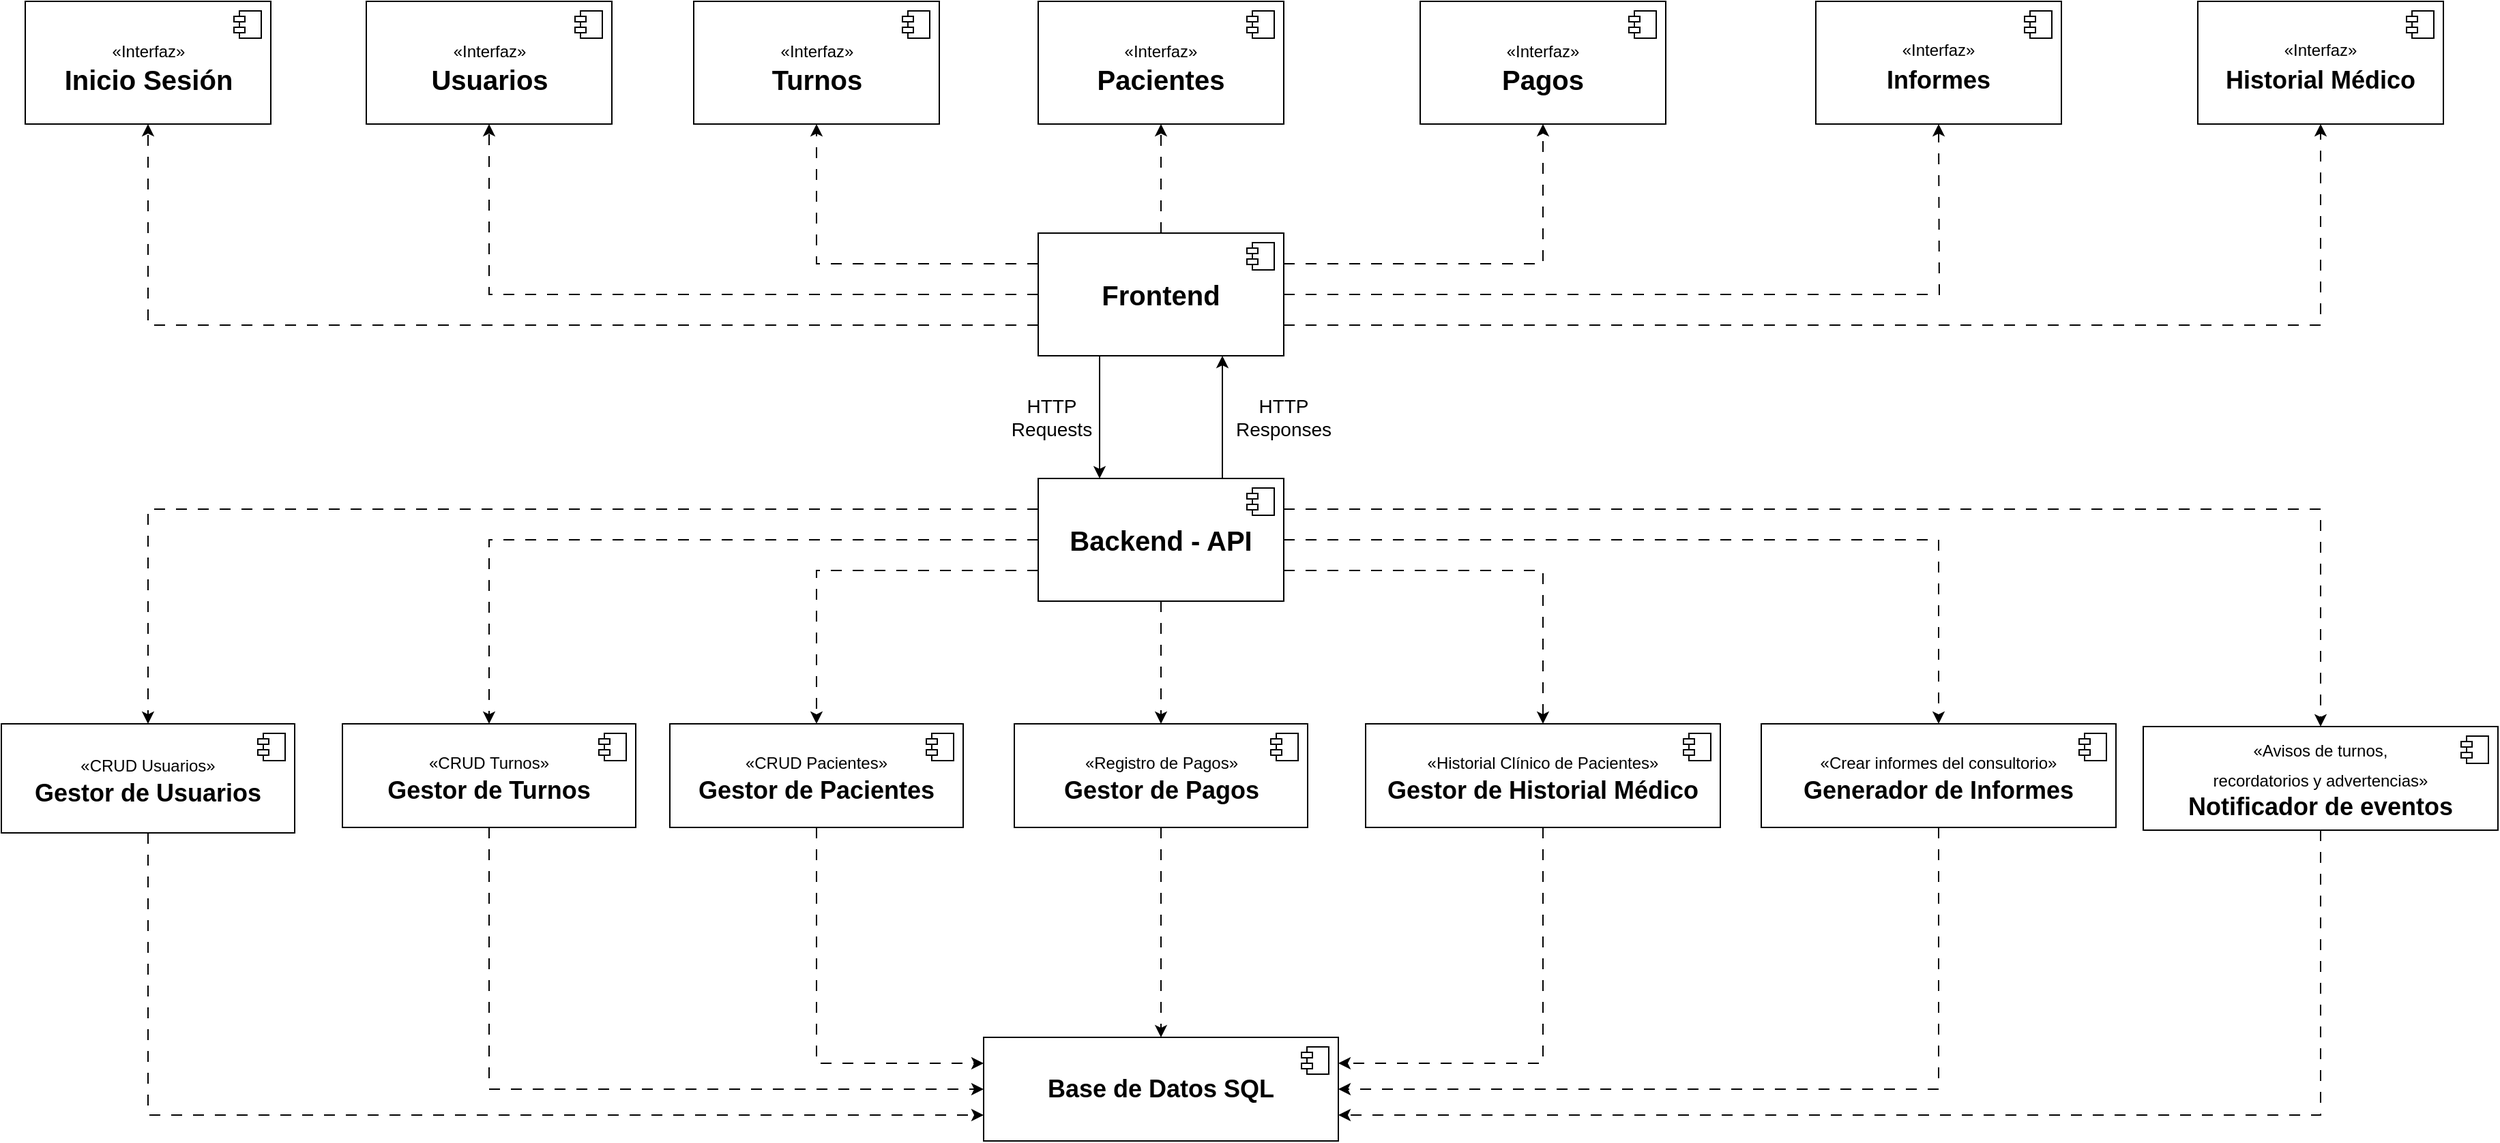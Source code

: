 <mxfile version="27.1.6">
  <diagram name="Page-1" id="QHCF9B_BCLrVfnKz7jCO">
    <mxGraphModel dx="2864" dy="2288" grid="1" gridSize="10" guides="1" tooltips="1" connect="1" arrows="1" fold="1" page="1" pageScale="1" pageWidth="827" pageHeight="1169" math="0" shadow="0">
      <root>
        <mxCell id="0" />
        <mxCell id="1" parent="0" />
        <mxCell id="VLgTD3HWKB6ehxr9sljP-5" style="edgeStyle=orthogonalEdgeStyle;rounded=0;orthogonalLoop=1;jettySize=auto;html=1;exitX=0.25;exitY=1;exitDx=0;exitDy=0;entryX=0.25;entryY=0;entryDx=0;entryDy=0;" parent="1" source="VLgTD3HWKB6ehxr9sljP-1" target="VLgTD3HWKB6ehxr9sljP-3" edge="1">
          <mxGeometry relative="1" as="geometry" />
        </mxCell>
        <mxCell id="Yy3C_LCowmV5R9xIxa9S-29" style="edgeStyle=orthogonalEdgeStyle;rounded=0;orthogonalLoop=1;jettySize=auto;html=1;exitX=0;exitY=0.75;exitDx=0;exitDy=0;entryX=0.5;entryY=1;entryDx=0;entryDy=0;dashed=1;dashPattern=8 8;" edge="1" parent="1" source="VLgTD3HWKB6ehxr9sljP-1" target="Yy3C_LCowmV5R9xIxa9S-2">
          <mxGeometry relative="1" as="geometry" />
        </mxCell>
        <mxCell id="Yy3C_LCowmV5R9xIxa9S-30" style="edgeStyle=orthogonalEdgeStyle;rounded=0;orthogonalLoop=1;jettySize=auto;html=1;exitX=0;exitY=0.5;exitDx=0;exitDy=0;entryX=0.5;entryY=1;entryDx=0;entryDy=0;dashed=1;dashPattern=8 8;" edge="1" parent="1" source="VLgTD3HWKB6ehxr9sljP-1" target="Yy3C_LCowmV5R9xIxa9S-5">
          <mxGeometry relative="1" as="geometry" />
        </mxCell>
        <mxCell id="Yy3C_LCowmV5R9xIxa9S-31" style="edgeStyle=orthogonalEdgeStyle;rounded=0;orthogonalLoop=1;jettySize=auto;html=1;exitX=0;exitY=0.25;exitDx=0;exitDy=0;entryX=0.5;entryY=1;entryDx=0;entryDy=0;dashed=1;dashPattern=8 8;" edge="1" parent="1" source="VLgTD3HWKB6ehxr9sljP-1" target="Yy3C_LCowmV5R9xIxa9S-7">
          <mxGeometry relative="1" as="geometry" />
        </mxCell>
        <mxCell id="Yy3C_LCowmV5R9xIxa9S-32" style="edgeStyle=orthogonalEdgeStyle;rounded=0;orthogonalLoop=1;jettySize=auto;html=1;exitX=0.5;exitY=0;exitDx=0;exitDy=0;entryX=0.5;entryY=1;entryDx=0;entryDy=0;dashed=1;dashPattern=8 8;" edge="1" parent="1" source="VLgTD3HWKB6ehxr9sljP-1" target="Yy3C_LCowmV5R9xIxa9S-14">
          <mxGeometry relative="1" as="geometry" />
        </mxCell>
        <mxCell id="Yy3C_LCowmV5R9xIxa9S-33" style="edgeStyle=orthogonalEdgeStyle;rounded=0;orthogonalLoop=1;jettySize=auto;html=1;exitX=1;exitY=0.25;exitDx=0;exitDy=0;entryX=0.5;entryY=1;entryDx=0;entryDy=0;dashed=1;dashPattern=8 8;" edge="1" parent="1" source="VLgTD3HWKB6ehxr9sljP-1" target="Yy3C_LCowmV5R9xIxa9S-18">
          <mxGeometry relative="1" as="geometry" />
        </mxCell>
        <mxCell id="Yy3C_LCowmV5R9xIxa9S-34" style="edgeStyle=orthogonalEdgeStyle;rounded=0;orthogonalLoop=1;jettySize=auto;html=1;exitX=1;exitY=0.5;exitDx=0;exitDy=0;entryX=0.5;entryY=1;entryDx=0;entryDy=0;dashed=1;dashPattern=8 8;" edge="1" parent="1" source="VLgTD3HWKB6ehxr9sljP-1">
          <mxGeometry relative="1" as="geometry">
            <mxPoint x="970" y="-40" as="targetPoint" />
          </mxGeometry>
        </mxCell>
        <mxCell id="Yy3C_LCowmV5R9xIxa9S-35" style="edgeStyle=orthogonalEdgeStyle;rounded=0;orthogonalLoop=1;jettySize=auto;html=1;exitX=1;exitY=0.75;exitDx=0;exitDy=0;entryX=0.5;entryY=1;entryDx=0;entryDy=0;dashed=1;dashPattern=8 8;" edge="1" parent="1" source="VLgTD3HWKB6ehxr9sljP-1" target="Yy3C_LCowmV5R9xIxa9S-20">
          <mxGeometry relative="1" as="geometry" />
        </mxCell>
        <mxCell id="VLgTD3HWKB6ehxr9sljP-1" value="&lt;font style=&quot;font-size: 20px;&quot;&gt;&lt;b&gt;Frontend&lt;/b&gt;&lt;/font&gt;" style="html=1;dropTarget=0;whiteSpace=wrap;" parent="1" vertex="1">
          <mxGeometry x="310" y="40" width="180" height="90" as="geometry" />
        </mxCell>
        <mxCell id="VLgTD3HWKB6ehxr9sljP-2" value="" style="shape=module;jettyWidth=8;jettyHeight=4;" parent="VLgTD3HWKB6ehxr9sljP-1" vertex="1">
          <mxGeometry x="1" width="20" height="20" relative="1" as="geometry">
            <mxPoint x="-27" y="7" as="offset" />
          </mxGeometry>
        </mxCell>
        <mxCell id="VLgTD3HWKB6ehxr9sljP-9" style="edgeStyle=orthogonalEdgeStyle;rounded=0;orthogonalLoop=1;jettySize=auto;html=1;exitX=0.75;exitY=0;exitDx=0;exitDy=0;entryX=0.75;entryY=1;entryDx=0;entryDy=0;" parent="1" source="VLgTD3HWKB6ehxr9sljP-3" target="VLgTD3HWKB6ehxr9sljP-1" edge="1">
          <mxGeometry relative="1" as="geometry" />
        </mxCell>
        <mxCell id="VLgTD3HWKB6ehxr9sljP-13" style="edgeStyle=orthogonalEdgeStyle;rounded=0;orthogonalLoop=1;jettySize=auto;html=1;exitX=0;exitY=0.25;exitDx=0;exitDy=0;entryX=0.5;entryY=0;entryDx=0;entryDy=0;dashed=1;dashPattern=8 8;" parent="1" source="VLgTD3HWKB6ehxr9sljP-3" target="VLgTD3HWKB6ehxr9sljP-10" edge="1">
          <mxGeometry relative="1" as="geometry" />
        </mxCell>
        <mxCell id="VLgTD3HWKB6ehxr9sljP-16" style="edgeStyle=orthogonalEdgeStyle;rounded=0;orthogonalLoop=1;jettySize=auto;html=1;exitX=0;exitY=0.5;exitDx=0;exitDy=0;entryX=0.5;entryY=0;entryDx=0;entryDy=0;dashed=1;dashPattern=8 8;" parent="1" source="VLgTD3HWKB6ehxr9sljP-3" target="VLgTD3HWKB6ehxr9sljP-14" edge="1">
          <mxGeometry relative="1" as="geometry" />
        </mxCell>
        <mxCell id="VLgTD3HWKB6ehxr9sljP-19" style="edgeStyle=orthogonalEdgeStyle;rounded=0;orthogonalLoop=1;jettySize=auto;html=1;exitX=0;exitY=0.75;exitDx=0;exitDy=0;entryX=0.5;entryY=0;entryDx=0;entryDy=0;dashed=1;dashPattern=8 8;" parent="1" source="VLgTD3HWKB6ehxr9sljP-3" target="VLgTD3HWKB6ehxr9sljP-17" edge="1">
          <mxGeometry relative="1" as="geometry" />
        </mxCell>
        <mxCell id="VLgTD3HWKB6ehxr9sljP-22" style="edgeStyle=orthogonalEdgeStyle;rounded=0;orthogonalLoop=1;jettySize=auto;html=1;exitX=0.5;exitY=1;exitDx=0;exitDy=0;entryX=0.5;entryY=0;entryDx=0;entryDy=0;dashed=1;dashPattern=8 8;" parent="1" source="VLgTD3HWKB6ehxr9sljP-3" target="VLgTD3HWKB6ehxr9sljP-20" edge="1">
          <mxGeometry relative="1" as="geometry" />
        </mxCell>
        <mxCell id="VLgTD3HWKB6ehxr9sljP-25" style="edgeStyle=orthogonalEdgeStyle;rounded=0;orthogonalLoop=1;jettySize=auto;html=1;exitX=1;exitY=0.75;exitDx=0;exitDy=0;entryX=0.5;entryY=0;entryDx=0;entryDy=0;dashed=1;dashPattern=8 8;" parent="1" source="VLgTD3HWKB6ehxr9sljP-3" target="VLgTD3HWKB6ehxr9sljP-23" edge="1">
          <mxGeometry relative="1" as="geometry" />
        </mxCell>
        <mxCell id="VLgTD3HWKB6ehxr9sljP-28" style="edgeStyle=orthogonalEdgeStyle;rounded=0;orthogonalLoop=1;jettySize=auto;html=1;exitX=1;exitY=0.5;exitDx=0;exitDy=0;entryX=0.5;entryY=0;entryDx=0;entryDy=0;dashed=1;dashPattern=8 8;" parent="1" source="VLgTD3HWKB6ehxr9sljP-3" target="VLgTD3HWKB6ehxr9sljP-26" edge="1">
          <mxGeometry relative="1" as="geometry" />
        </mxCell>
        <mxCell id="VLgTD3HWKB6ehxr9sljP-31" style="edgeStyle=orthogonalEdgeStyle;rounded=0;orthogonalLoop=1;jettySize=auto;html=1;exitX=1;exitY=0.25;exitDx=0;exitDy=0;entryX=0.5;entryY=0;entryDx=0;entryDy=0;dashed=1;dashPattern=8 8;" parent="1" source="VLgTD3HWKB6ehxr9sljP-3" target="VLgTD3HWKB6ehxr9sljP-29" edge="1">
          <mxGeometry relative="1" as="geometry" />
        </mxCell>
        <mxCell id="VLgTD3HWKB6ehxr9sljP-3" value="&lt;font style=&quot;font-size: 20px;&quot;&gt;&lt;b&gt;Backend - API&lt;/b&gt;&lt;/font&gt;" style="html=1;dropTarget=0;whiteSpace=wrap;" parent="1" vertex="1">
          <mxGeometry x="310" y="220" width="180" height="90" as="geometry" />
        </mxCell>
        <mxCell id="VLgTD3HWKB6ehxr9sljP-4" value="" style="shape=module;jettyWidth=8;jettyHeight=4;" parent="VLgTD3HWKB6ehxr9sljP-3" vertex="1">
          <mxGeometry x="1" width="20" height="20" relative="1" as="geometry">
            <mxPoint x="-27" y="7" as="offset" />
          </mxGeometry>
        </mxCell>
        <mxCell id="VLgTD3HWKB6ehxr9sljP-6" value="&lt;font style=&quot;font-size: 14px;&quot;&gt;HTTP Requests&lt;/font&gt;" style="text;html=1;align=center;verticalAlign=middle;whiteSpace=wrap;rounded=0;" parent="1" vertex="1">
          <mxGeometry x="280" y="160" width="80" height="30" as="geometry" />
        </mxCell>
        <mxCell id="VLgTD3HWKB6ehxr9sljP-8" value="&lt;font style=&quot;font-size: 14px;&quot;&gt;HTTP Responses&lt;/font&gt;" style="text;html=1;align=center;verticalAlign=middle;whiteSpace=wrap;rounded=0;" parent="1" vertex="1">
          <mxGeometry x="450" y="160" width="80" height="30" as="geometry" />
        </mxCell>
        <mxCell id="VLgTD3HWKB6ehxr9sljP-36" style="edgeStyle=orthogonalEdgeStyle;rounded=0;orthogonalLoop=1;jettySize=auto;html=1;exitX=0.5;exitY=1;exitDx=0;exitDy=0;entryX=0;entryY=0.75;entryDx=0;entryDy=0;dashed=1;dashPattern=8 8;" parent="1" source="VLgTD3HWKB6ehxr9sljP-10" target="VLgTD3HWKB6ehxr9sljP-34" edge="1">
          <mxGeometry relative="1" as="geometry" />
        </mxCell>
        <mxCell id="VLgTD3HWKB6ehxr9sljP-10" value="&lt;font style=&quot;font-size: 18px;&quot;&gt;&lt;span style=&quot;font-size: 12px;&quot;&gt;«CRUD Usuarios»&lt;/span&gt;&lt;br style=&quot;font-size: 12px;&quot;&gt;&lt;b style=&quot;&quot;&gt;Gestor de Usuarios&lt;/b&gt;&lt;/font&gt;" style="html=1;dropTarget=0;whiteSpace=wrap;" parent="1" vertex="1">
          <mxGeometry x="-450" y="400" width="215" height="80" as="geometry" />
        </mxCell>
        <mxCell id="VLgTD3HWKB6ehxr9sljP-11" value="" style="shape=module;jettyWidth=8;jettyHeight=4;" parent="VLgTD3HWKB6ehxr9sljP-10" vertex="1">
          <mxGeometry x="1" width="20" height="20" relative="1" as="geometry">
            <mxPoint x="-27" y="7" as="offset" />
          </mxGeometry>
        </mxCell>
        <mxCell id="VLgTD3HWKB6ehxr9sljP-37" style="edgeStyle=orthogonalEdgeStyle;rounded=0;orthogonalLoop=1;jettySize=auto;html=1;exitX=0.5;exitY=1;exitDx=0;exitDy=0;entryX=0;entryY=0.5;entryDx=0;entryDy=0;dashed=1;dashPattern=8 8;" parent="1" source="VLgTD3HWKB6ehxr9sljP-14" target="VLgTD3HWKB6ehxr9sljP-34" edge="1">
          <mxGeometry relative="1" as="geometry" />
        </mxCell>
        <mxCell id="VLgTD3HWKB6ehxr9sljP-14" value="&lt;font style=&quot;font-size: 18px;&quot;&gt;&lt;span style=&quot;font-size: 12px;&quot;&gt;«CRUD Turnos»&lt;/span&gt;&lt;br style=&quot;font-size: 12px;&quot;&gt;&lt;b style=&quot;&quot;&gt;Gestor de Turnos&lt;/b&gt;&lt;/font&gt;" style="html=1;dropTarget=0;whiteSpace=wrap;" parent="1" vertex="1">
          <mxGeometry x="-200" y="400" width="215" height="76" as="geometry" />
        </mxCell>
        <mxCell id="VLgTD3HWKB6ehxr9sljP-15" value="" style="shape=module;jettyWidth=8;jettyHeight=4;" parent="VLgTD3HWKB6ehxr9sljP-14" vertex="1">
          <mxGeometry x="1" width="20" height="20" relative="1" as="geometry">
            <mxPoint x="-27" y="7" as="offset" />
          </mxGeometry>
        </mxCell>
        <mxCell id="VLgTD3HWKB6ehxr9sljP-38" style="edgeStyle=orthogonalEdgeStyle;rounded=0;orthogonalLoop=1;jettySize=auto;html=1;exitX=0.5;exitY=1;exitDx=0;exitDy=0;entryX=0;entryY=0.25;entryDx=0;entryDy=0;dashed=1;dashPattern=8 8;" parent="1" source="VLgTD3HWKB6ehxr9sljP-17" target="VLgTD3HWKB6ehxr9sljP-34" edge="1">
          <mxGeometry relative="1" as="geometry" />
        </mxCell>
        <mxCell id="VLgTD3HWKB6ehxr9sljP-17" value="&lt;font style=&quot;font-size: 18px;&quot;&gt;&lt;span style=&quot;font-size: 12px;&quot;&gt;«CRUD Pacientes»&lt;/span&gt;&lt;br style=&quot;font-size: 12px;&quot;&gt;&lt;b style=&quot;&quot;&gt;Gestor de Pacientes&lt;/b&gt;&lt;/font&gt;" style="html=1;dropTarget=0;whiteSpace=wrap;" parent="1" vertex="1">
          <mxGeometry x="40" y="400" width="215" height="76" as="geometry" />
        </mxCell>
        <mxCell id="VLgTD3HWKB6ehxr9sljP-18" value="" style="shape=module;jettyWidth=8;jettyHeight=4;" parent="VLgTD3HWKB6ehxr9sljP-17" vertex="1">
          <mxGeometry x="1" width="20" height="20" relative="1" as="geometry">
            <mxPoint x="-27" y="7" as="offset" />
          </mxGeometry>
        </mxCell>
        <mxCell id="VLgTD3HWKB6ehxr9sljP-39" style="edgeStyle=orthogonalEdgeStyle;rounded=0;orthogonalLoop=1;jettySize=auto;html=1;exitX=0.5;exitY=1;exitDx=0;exitDy=0;entryX=0.5;entryY=0;entryDx=0;entryDy=0;dashed=1;dashPattern=8 8;" parent="1" source="VLgTD3HWKB6ehxr9sljP-20" target="VLgTD3HWKB6ehxr9sljP-34" edge="1">
          <mxGeometry relative="1" as="geometry" />
        </mxCell>
        <mxCell id="VLgTD3HWKB6ehxr9sljP-20" value="&lt;font style=&quot;font-size: 18px;&quot;&gt;&lt;span style=&quot;font-size: 12px;&quot;&gt;«Registro de Pagos»&lt;/span&gt;&lt;br style=&quot;font-size: 12px;&quot;&gt;&lt;b style=&quot;&quot;&gt;Gestor de Pagos&lt;/b&gt;&lt;/font&gt;" style="html=1;dropTarget=0;whiteSpace=wrap;" parent="1" vertex="1">
          <mxGeometry x="292.5" y="400" width="215" height="76" as="geometry" />
        </mxCell>
        <mxCell id="VLgTD3HWKB6ehxr9sljP-21" value="" style="shape=module;jettyWidth=8;jettyHeight=4;" parent="VLgTD3HWKB6ehxr9sljP-20" vertex="1">
          <mxGeometry x="1" width="20" height="20" relative="1" as="geometry">
            <mxPoint x="-27" y="7" as="offset" />
          </mxGeometry>
        </mxCell>
        <mxCell id="VLgTD3HWKB6ehxr9sljP-40" style="edgeStyle=orthogonalEdgeStyle;rounded=0;orthogonalLoop=1;jettySize=auto;html=1;exitX=0.5;exitY=1;exitDx=0;exitDy=0;entryX=1;entryY=0.25;entryDx=0;entryDy=0;dashed=1;dashPattern=8 8;" parent="1" source="VLgTD3HWKB6ehxr9sljP-23" target="VLgTD3HWKB6ehxr9sljP-34" edge="1">
          <mxGeometry relative="1" as="geometry" />
        </mxCell>
        <mxCell id="VLgTD3HWKB6ehxr9sljP-23" value="&lt;font style=&quot;font-size: 18px;&quot;&gt;&lt;span style=&quot;font-size: 12px;&quot;&gt;«Historial Clínico de Pacientes»&lt;/span&gt;&lt;br style=&quot;font-size: 12px;&quot;&gt;&lt;b style=&quot;&quot;&gt;Gestor de Historial Médico&lt;/b&gt;&lt;/font&gt;" style="html=1;dropTarget=0;whiteSpace=wrap;" parent="1" vertex="1">
          <mxGeometry x="550" y="400" width="260" height="76" as="geometry" />
        </mxCell>
        <mxCell id="VLgTD3HWKB6ehxr9sljP-24" value="" style="shape=module;jettyWidth=8;jettyHeight=4;" parent="VLgTD3HWKB6ehxr9sljP-23" vertex="1">
          <mxGeometry x="1" width="20" height="20" relative="1" as="geometry">
            <mxPoint x="-27" y="7" as="offset" />
          </mxGeometry>
        </mxCell>
        <mxCell id="VLgTD3HWKB6ehxr9sljP-41" style="edgeStyle=orthogonalEdgeStyle;rounded=0;orthogonalLoop=1;jettySize=auto;html=1;exitX=0.5;exitY=1;exitDx=0;exitDy=0;entryX=1;entryY=0.5;entryDx=0;entryDy=0;dashed=1;dashPattern=8 8;" parent="1" source="VLgTD3HWKB6ehxr9sljP-26" target="VLgTD3HWKB6ehxr9sljP-34" edge="1">
          <mxGeometry relative="1" as="geometry" />
        </mxCell>
        <mxCell id="VLgTD3HWKB6ehxr9sljP-26" value="&lt;font style=&quot;font-size: 18px;&quot;&gt;&lt;span style=&quot;font-size: 12px;&quot;&gt;«Crear informes del consultorio»&lt;/span&gt;&lt;br style=&quot;font-size: 12px;&quot;&gt;&lt;b style=&quot;&quot;&gt;Generador de Informes&lt;/b&gt;&lt;/font&gt;" style="html=1;dropTarget=0;whiteSpace=wrap;" parent="1" vertex="1">
          <mxGeometry x="840" y="400" width="260" height="76" as="geometry" />
        </mxCell>
        <mxCell id="VLgTD3HWKB6ehxr9sljP-27" value="" style="shape=module;jettyWidth=8;jettyHeight=4;" parent="VLgTD3HWKB6ehxr9sljP-26" vertex="1">
          <mxGeometry x="1" width="20" height="20" relative="1" as="geometry">
            <mxPoint x="-27" y="7" as="offset" />
          </mxGeometry>
        </mxCell>
        <mxCell id="Yy3C_LCowmV5R9xIxa9S-1" style="edgeStyle=orthogonalEdgeStyle;rounded=0;orthogonalLoop=1;jettySize=auto;html=1;exitX=0.5;exitY=1;exitDx=0;exitDy=0;entryX=1;entryY=0.75;entryDx=0;entryDy=0;dashed=1;dashPattern=8 8;" edge="1" parent="1" source="VLgTD3HWKB6ehxr9sljP-29" target="VLgTD3HWKB6ehxr9sljP-34">
          <mxGeometry relative="1" as="geometry" />
        </mxCell>
        <mxCell id="VLgTD3HWKB6ehxr9sljP-29" value="&lt;font style=&quot;font-size: 18px;&quot;&gt;&lt;span style=&quot;font-size: 12px;&quot;&gt;«Avisos de turnos, &lt;br&gt;recordatorios y advertencias»&lt;/span&gt;&lt;br style=&quot;font-size: 12px;&quot;&gt;&lt;b style=&quot;&quot;&gt;Notificador de eventos&lt;/b&gt;&lt;/font&gt;" style="html=1;dropTarget=0;whiteSpace=wrap;" parent="1" vertex="1">
          <mxGeometry x="1120" y="402" width="260" height="76" as="geometry" />
        </mxCell>
        <mxCell id="VLgTD3HWKB6ehxr9sljP-30" value="" style="shape=module;jettyWidth=8;jettyHeight=4;" parent="VLgTD3HWKB6ehxr9sljP-29" vertex="1">
          <mxGeometry x="1" width="20" height="20" relative="1" as="geometry">
            <mxPoint x="-27" y="7" as="offset" />
          </mxGeometry>
        </mxCell>
        <mxCell id="VLgTD3HWKB6ehxr9sljP-34" value="&lt;font style=&quot;font-size: 18px;&quot;&gt;&lt;b style=&quot;&quot;&gt;Base de Datos SQL&lt;/b&gt;&lt;/font&gt;" style="html=1;dropTarget=0;whiteSpace=wrap;" parent="1" vertex="1">
          <mxGeometry x="270" y="630" width="260" height="76" as="geometry" />
        </mxCell>
        <mxCell id="VLgTD3HWKB6ehxr9sljP-35" value="" style="shape=module;jettyWidth=8;jettyHeight=4;" parent="VLgTD3HWKB6ehxr9sljP-34" vertex="1">
          <mxGeometry x="1" width="20" height="20" relative="1" as="geometry">
            <mxPoint x="-27" y="7" as="offset" />
          </mxGeometry>
        </mxCell>
        <mxCell id="Yy3C_LCowmV5R9xIxa9S-2" value="&lt;font style=&quot;font-size: 20px;&quot;&gt;&lt;span style=&quot;font-size: 12px;&quot;&gt;«Interfaz»&lt;/span&gt;&lt;br style=&quot;font-size: 12px;&quot;&gt;&lt;b&gt;Inicio Sesión&lt;/b&gt;&lt;/font&gt;" style="html=1;dropTarget=0;whiteSpace=wrap;" vertex="1" parent="1">
          <mxGeometry x="-432.5" y="-130" width="180" height="90" as="geometry" />
        </mxCell>
        <mxCell id="Yy3C_LCowmV5R9xIxa9S-3" value="" style="shape=module;jettyWidth=8;jettyHeight=4;" vertex="1" parent="Yy3C_LCowmV5R9xIxa9S-2">
          <mxGeometry x="1" width="20" height="20" relative="1" as="geometry">
            <mxPoint x="-27" y="7" as="offset" />
          </mxGeometry>
        </mxCell>
        <mxCell id="Yy3C_LCowmV5R9xIxa9S-5" value="&lt;font style=&quot;font-size: 20px;&quot;&gt;&lt;span style=&quot;font-size: 12px;&quot;&gt;«Interfaz»&lt;/span&gt;&lt;br style=&quot;font-size: 12px;&quot;&gt;&lt;b&gt;Usuarios&lt;/b&gt;&lt;/font&gt;" style="html=1;dropTarget=0;whiteSpace=wrap;" vertex="1" parent="1">
          <mxGeometry x="-182.5" y="-130" width="180" height="90" as="geometry" />
        </mxCell>
        <mxCell id="Yy3C_LCowmV5R9xIxa9S-6" value="" style="shape=module;jettyWidth=8;jettyHeight=4;" vertex="1" parent="Yy3C_LCowmV5R9xIxa9S-5">
          <mxGeometry x="1" width="20" height="20" relative="1" as="geometry">
            <mxPoint x="-27" y="7" as="offset" />
          </mxGeometry>
        </mxCell>
        <mxCell id="Yy3C_LCowmV5R9xIxa9S-7" value="&lt;font style=&quot;font-size: 20px;&quot;&gt;&lt;span style=&quot;font-size: 12px;&quot;&gt;«Interfaz»&lt;/span&gt;&lt;br style=&quot;font-size: 12px;&quot;&gt;&lt;b&gt;Turnos&lt;/b&gt;&lt;/font&gt;" style="html=1;dropTarget=0;whiteSpace=wrap;" vertex="1" parent="1">
          <mxGeometry x="57.5" y="-130" width="180" height="90" as="geometry" />
        </mxCell>
        <mxCell id="Yy3C_LCowmV5R9xIxa9S-8" value="" style="shape=module;jettyWidth=8;jettyHeight=4;" vertex="1" parent="Yy3C_LCowmV5R9xIxa9S-7">
          <mxGeometry x="1" width="20" height="20" relative="1" as="geometry">
            <mxPoint x="-27" y="7" as="offset" />
          </mxGeometry>
        </mxCell>
        <mxCell id="Yy3C_LCowmV5R9xIxa9S-14" value="&lt;font style=&quot;font-size: 20px;&quot;&gt;&lt;span style=&quot;font-size: 12px;&quot;&gt;«Interfaz»&lt;/span&gt;&lt;br style=&quot;font-size: 12px;&quot;&gt;&lt;b&gt;Pacientes&lt;/b&gt;&lt;/font&gt;" style="html=1;dropTarget=0;whiteSpace=wrap;" vertex="1" parent="1">
          <mxGeometry x="310" y="-130" width="180" height="90" as="geometry" />
        </mxCell>
        <mxCell id="Yy3C_LCowmV5R9xIxa9S-15" value="" style="shape=module;jettyWidth=8;jettyHeight=4;" vertex="1" parent="Yy3C_LCowmV5R9xIxa9S-14">
          <mxGeometry x="1" width="20" height="20" relative="1" as="geometry">
            <mxPoint x="-27" y="7" as="offset" />
          </mxGeometry>
        </mxCell>
        <mxCell id="Yy3C_LCowmV5R9xIxa9S-18" value="&lt;font style=&quot;font-size: 20px;&quot;&gt;&lt;span style=&quot;font-size: 12px;&quot;&gt;«Interfaz»&lt;/span&gt;&lt;br style=&quot;font-size: 12px;&quot;&gt;&lt;b&gt;Pagos&lt;/b&gt;&lt;/font&gt;" style="html=1;dropTarget=0;whiteSpace=wrap;" vertex="1" parent="1">
          <mxGeometry x="590" y="-130" width="180" height="90" as="geometry" />
        </mxCell>
        <mxCell id="Yy3C_LCowmV5R9xIxa9S-19" value="" style="shape=module;jettyWidth=8;jettyHeight=4;" vertex="1" parent="Yy3C_LCowmV5R9xIxa9S-18">
          <mxGeometry x="1" width="20" height="20" relative="1" as="geometry">
            <mxPoint x="-27" y="7" as="offset" />
          </mxGeometry>
        </mxCell>
        <mxCell id="Yy3C_LCowmV5R9xIxa9S-20" value="&lt;font style=&quot;font-size: 20px;&quot;&gt;&lt;span style=&quot;font-size: 12px;&quot;&gt;«Interfaz»&lt;/span&gt;&lt;br style=&quot;font-size: 12px;&quot;&gt;&lt;b style=&quot;font-size: 18px;&quot;&gt;Historial Médico&lt;/b&gt;&lt;/font&gt;" style="html=1;dropTarget=0;whiteSpace=wrap;" vertex="1" parent="1">
          <mxGeometry x="1160" y="-130" width="180" height="90" as="geometry" />
        </mxCell>
        <mxCell id="Yy3C_LCowmV5R9xIxa9S-21" value="" style="shape=module;jettyWidth=8;jettyHeight=4;" vertex="1" parent="Yy3C_LCowmV5R9xIxa9S-20">
          <mxGeometry x="1" width="20" height="20" relative="1" as="geometry">
            <mxPoint x="-27" y="7" as="offset" />
          </mxGeometry>
        </mxCell>
        <mxCell id="Yy3C_LCowmV5R9xIxa9S-36" value="&lt;font style=&quot;font-size: 20px;&quot;&gt;&lt;span style=&quot;font-size: 12px;&quot;&gt;«Interfaz»&lt;/span&gt;&lt;br style=&quot;font-size: 12px;&quot;&gt;&lt;b style=&quot;font-size: 18px;&quot;&gt;Informes&lt;/b&gt;&lt;/font&gt;" style="html=1;dropTarget=0;whiteSpace=wrap;" vertex="1" parent="1">
          <mxGeometry x="880" y="-130" width="180" height="90" as="geometry" />
        </mxCell>
        <mxCell id="Yy3C_LCowmV5R9xIxa9S-37" value="" style="shape=module;jettyWidth=8;jettyHeight=4;" vertex="1" parent="Yy3C_LCowmV5R9xIxa9S-36">
          <mxGeometry x="1" width="20" height="20" relative="1" as="geometry">
            <mxPoint x="-27" y="7" as="offset" />
          </mxGeometry>
        </mxCell>
      </root>
    </mxGraphModel>
  </diagram>
</mxfile>
